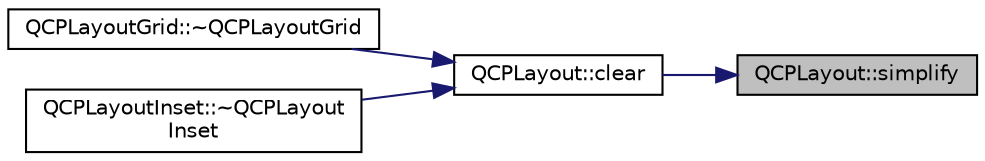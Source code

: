 digraph "QCPLayout::simplify"
{
 // LATEX_PDF_SIZE
  edge [fontname="Helvetica",fontsize="10",labelfontname="Helvetica",labelfontsize="10"];
  node [fontname="Helvetica",fontsize="10",shape=record];
  rankdir="RL";
  Node1 [label="QCPLayout::simplify",height=0.2,width=0.4,color="black", fillcolor="grey75", style="filled", fontcolor="black",tooltip=" "];
  Node1 -> Node2 [dir="back",color="midnightblue",fontsize="10",style="solid",fontname="Helvetica"];
  Node2 [label="QCPLayout::clear",height=0.2,width=0.4,color="black", fillcolor="white", style="filled",URL="$classQCPLayout.html#a02883bdf2769b5b227f0232dba1ac4ee",tooltip=" "];
  Node2 -> Node3 [dir="back",color="midnightblue",fontsize="10",style="solid",fontname="Helvetica"];
  Node3 [label="QCPLayoutGrid::~QCPLayoutGrid",height=0.2,width=0.4,color="black", fillcolor="white", style="filled",URL="$classQCPLayoutGrid.html#ab4a55415452c4a58a408c4860a303bc5",tooltip=" "];
  Node2 -> Node4 [dir="back",color="midnightblue",fontsize="10",style="solid",fontname="Helvetica"];
  Node4 [label="QCPLayoutInset::~QCPLayout\lInset",height=0.2,width=0.4,color="black", fillcolor="white", style="filled",URL="$classQCPLayoutInset.html#a3726b9068ad31556ab60b714b5d0f9d3",tooltip=" "];
}
